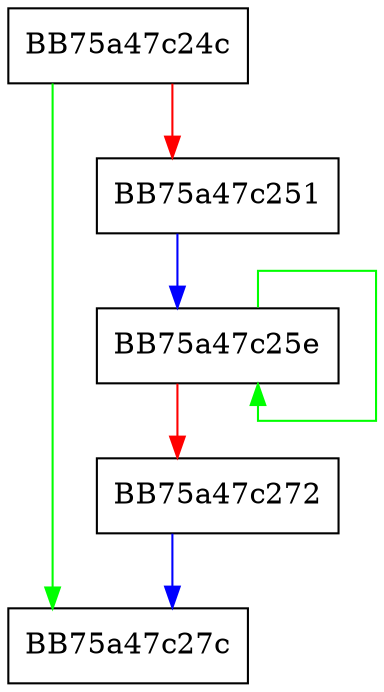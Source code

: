 digraph vdbeSorterRecordFree {
  node [shape="box"];
  graph [splines=ortho];
  BB75a47c24c -> BB75a47c27c [color="green"];
  BB75a47c24c -> BB75a47c251 [color="red"];
  BB75a47c251 -> BB75a47c25e [color="blue"];
  BB75a47c25e -> BB75a47c25e [color="green"];
  BB75a47c25e -> BB75a47c272 [color="red"];
  BB75a47c272 -> BB75a47c27c [color="blue"];
}